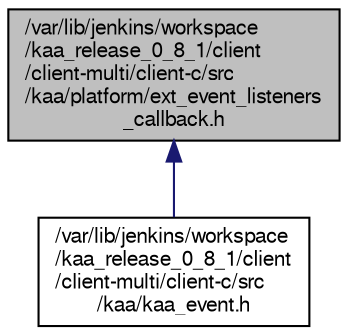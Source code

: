 digraph "/var/lib/jenkins/workspace/kaa_release_0_8_1/client/client-multi/client-c/src/kaa/platform/ext_event_listeners_callback.h"
{
  bgcolor="transparent";
  edge [fontname="FreeSans",fontsize="10",labelfontname="FreeSans",labelfontsize="10"];
  node [fontname="FreeSans",fontsize="10",shape=record];
  Node1 [label="/var/lib/jenkins/workspace\l/kaa_release_0_8_1/client\l/client-multi/client-c/src\l/kaa/platform/ext_event_listeners\l_callback.h",height=0.2,width=0.4,color="black", fillcolor="grey75", style="filled" fontcolor="black"];
  Node1 -> Node2 [dir="back",color="midnightblue",fontsize="10",style="solid",fontname="FreeSans"];
  Node2 [label="/var/lib/jenkins/workspace\l/kaa_release_0_8_1/client\l/client-multi/client-c/src\l/kaa/kaa_event.h",height=0.2,width=0.4,color="black",URL="$kaa__event_8h.html",tooltip="Kaa event subsystem API. "];
}
